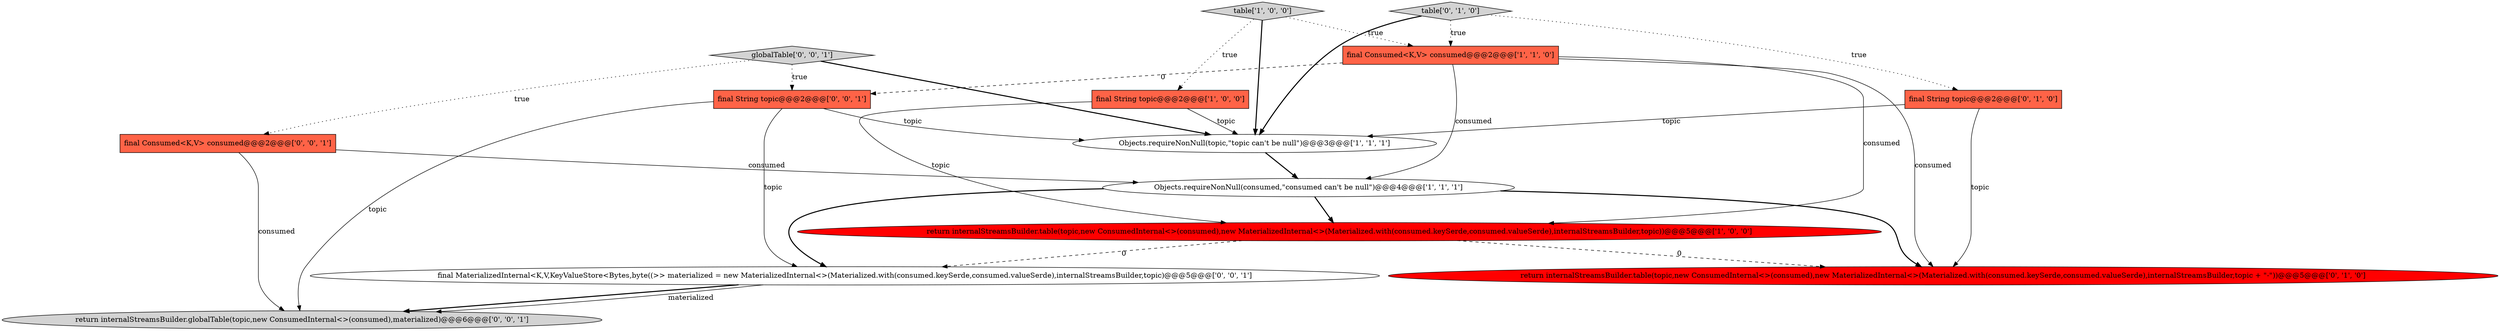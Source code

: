 digraph {
4 [style = filled, label = "Objects.requireNonNull(consumed,\"consumed can't be null\")@@@4@@@['1', '1', '1']", fillcolor = white, shape = ellipse image = "AAA0AAABBB1BBB"];
2 [style = filled, label = "final Consumed<K,V> consumed@@@2@@@['1', '1', '0']", fillcolor = tomato, shape = box image = "AAA0AAABBB1BBB"];
5 [style = filled, label = "table['1', '0', '0']", fillcolor = lightgray, shape = diamond image = "AAA0AAABBB1BBB"];
3 [style = filled, label = "return internalStreamsBuilder.table(topic,new ConsumedInternal<>(consumed),new MaterializedInternal<>(Materialized.with(consumed.keySerde,consumed.valueSerde),internalStreamsBuilder,topic))@@@5@@@['1', '0', '0']", fillcolor = red, shape = ellipse image = "AAA1AAABBB1BBB"];
6 [style = filled, label = "final String topic@@@2@@@['0', '1', '0']", fillcolor = tomato, shape = box image = "AAA0AAABBB2BBB"];
8 [style = filled, label = "return internalStreamsBuilder.table(topic,new ConsumedInternal<>(consumed),new MaterializedInternal<>(Materialized.with(consumed.keySerde,consumed.valueSerde),internalStreamsBuilder,topic + \"-\"))@@@5@@@['0', '1', '0']", fillcolor = red, shape = ellipse image = "AAA1AAABBB2BBB"];
12 [style = filled, label = "globalTable['0', '0', '1']", fillcolor = lightgray, shape = diamond image = "AAA0AAABBB3BBB"];
10 [style = filled, label = "return internalStreamsBuilder.globalTable(topic,new ConsumedInternal<>(consumed),materialized)@@@6@@@['0', '0', '1']", fillcolor = lightgray, shape = ellipse image = "AAA0AAABBB3BBB"];
13 [style = filled, label = "final String topic@@@2@@@['0', '0', '1']", fillcolor = tomato, shape = box image = "AAA0AAABBB3BBB"];
11 [style = filled, label = "final Consumed<K,V> consumed@@@2@@@['0', '0', '1']", fillcolor = tomato, shape = box image = "AAA0AAABBB3BBB"];
1 [style = filled, label = "Objects.requireNonNull(topic,\"topic can't be null\")@@@3@@@['1', '1', '1']", fillcolor = white, shape = ellipse image = "AAA0AAABBB1BBB"];
7 [style = filled, label = "table['0', '1', '0']", fillcolor = lightgray, shape = diamond image = "AAA0AAABBB2BBB"];
9 [style = filled, label = "final MaterializedInternal<K,V,KeyValueStore<Bytes,byte((>> materialized = new MaterializedInternal<>(Materialized.with(consumed.keySerde,consumed.valueSerde),internalStreamsBuilder,topic)@@@5@@@['0', '0', '1']", fillcolor = white, shape = ellipse image = "AAA0AAABBB3BBB"];
0 [style = filled, label = "final String topic@@@2@@@['1', '0', '0']", fillcolor = tomato, shape = box image = "AAA0AAABBB1BBB"];
0->3 [style = solid, label="topic"];
4->9 [style = bold, label=""];
7->2 [style = dotted, label="true"];
4->3 [style = bold, label=""];
7->6 [style = dotted, label="true"];
1->4 [style = bold, label=""];
7->1 [style = bold, label=""];
2->3 [style = solid, label="consumed"];
2->4 [style = solid, label="consumed"];
11->4 [style = solid, label="consumed"];
11->10 [style = solid, label="consumed"];
13->10 [style = solid, label="topic"];
5->0 [style = dotted, label="true"];
9->10 [style = bold, label=""];
13->9 [style = solid, label="topic"];
12->1 [style = bold, label=""];
12->11 [style = dotted, label="true"];
5->1 [style = bold, label=""];
6->8 [style = solid, label="topic"];
12->13 [style = dotted, label="true"];
3->9 [style = dashed, label="0"];
2->13 [style = dashed, label="0"];
3->8 [style = dashed, label="0"];
0->1 [style = solid, label="topic"];
6->1 [style = solid, label="topic"];
4->8 [style = bold, label=""];
9->10 [style = solid, label="materialized"];
13->1 [style = solid, label="topic"];
5->2 [style = dotted, label="true"];
2->8 [style = solid, label="consumed"];
}
